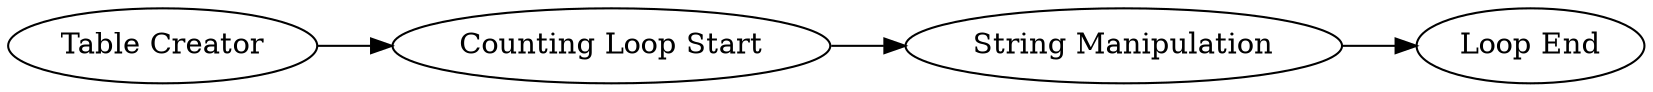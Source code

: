digraph {
	8 -> 9
	6 -> 7
	7 -> 8
	7 [label="Counting Loop Start"]
	9 [label="Loop End"]
	6 [label="Table Creator"]
	8 [label="String Manipulation"]
	rankdir=LR
}
